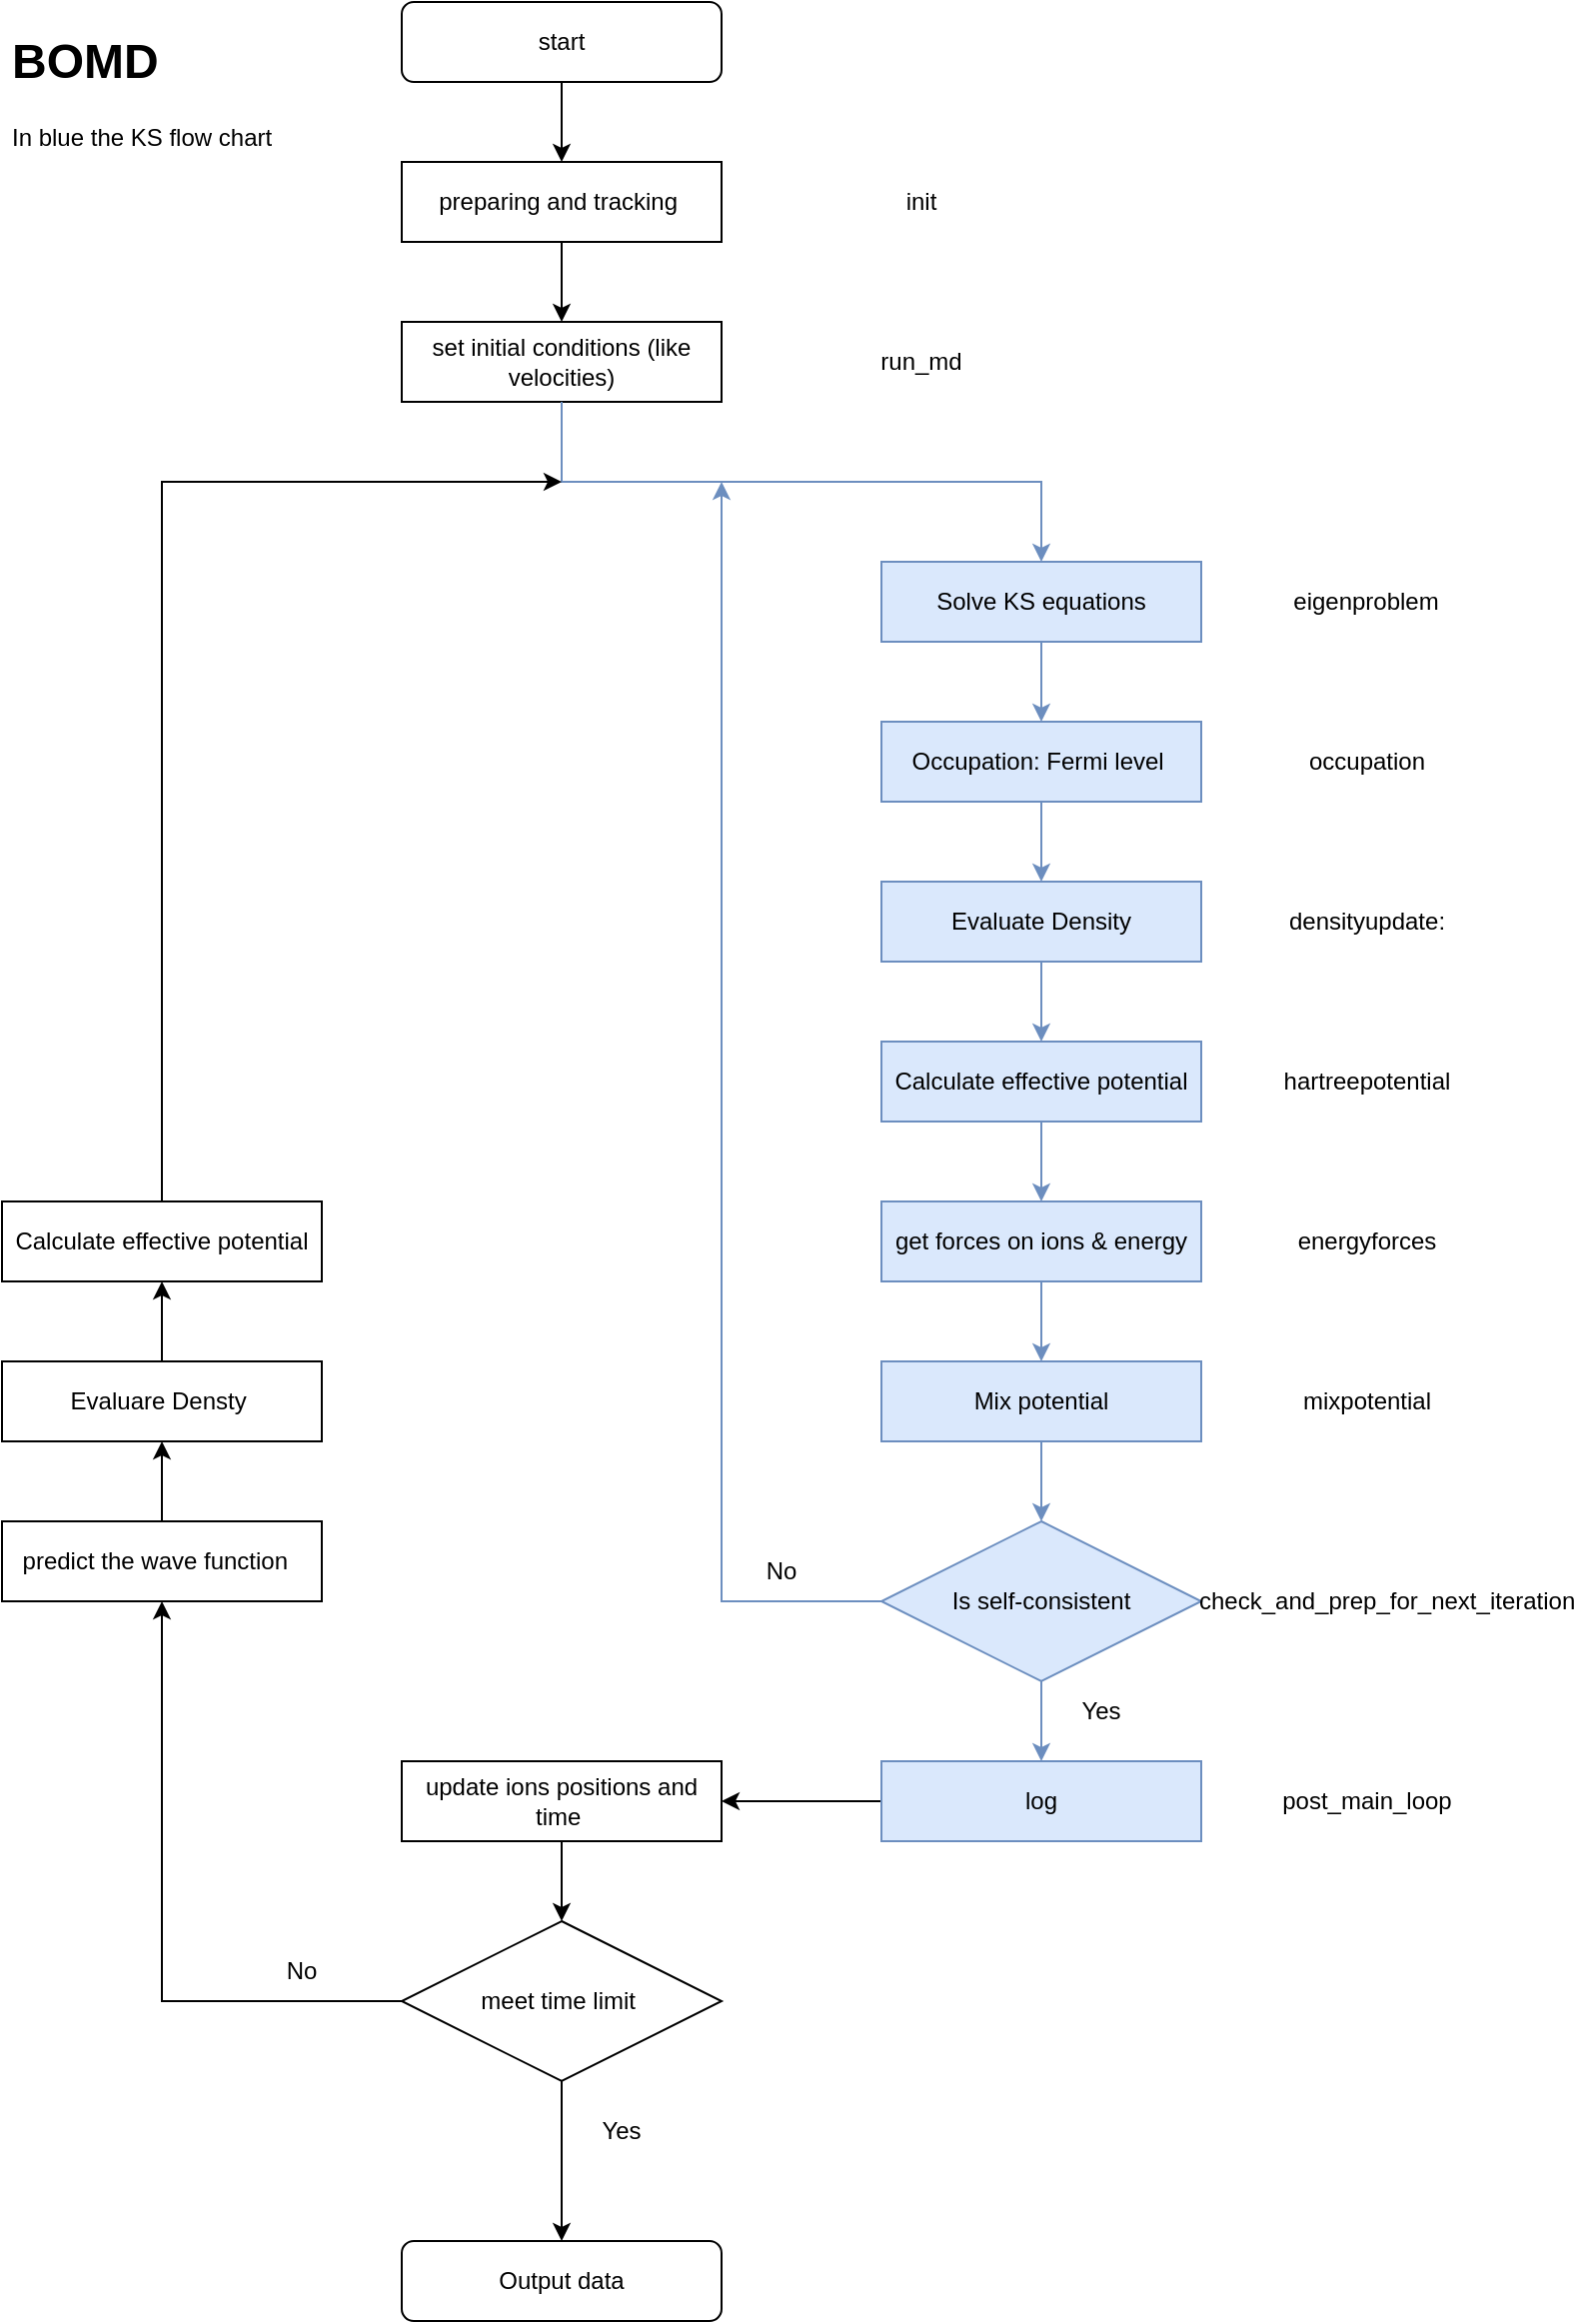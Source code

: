 <mxfile version="22.1.3" type="github">
  <diagram name="Page-1" id="-SIVK1E6oZ09lXkcMLKm">
    <mxGraphModel dx="2074" dy="1154" grid="1" gridSize="10" guides="1" tooltips="1" connect="1" arrows="1" fold="1" page="1" pageScale="1" pageWidth="827" pageHeight="1169" math="0" shadow="0">
      <root>
        <mxCell id="0" />
        <mxCell id="1" parent="0" />
        <mxCell id="9r3BYEOS67pcIvl67Uza-2" value="" style="edgeStyle=orthogonalEdgeStyle;rounded=0;orthogonalLoop=1;jettySize=auto;html=1;" edge="1" parent="1" source="Ue6L1OjSX2DR5XMfz1BU-1" target="9r3BYEOS67pcIvl67Uza-1">
          <mxGeometry relative="1" as="geometry" />
        </mxCell>
        <mxCell id="Ue6L1OjSX2DR5XMfz1BU-1" value="start" style="rounded=1;whiteSpace=wrap;html=1;" parent="1" vertex="1">
          <mxGeometry x="240" width="160" height="40" as="geometry" />
        </mxCell>
        <mxCell id="Ue6L1OjSX2DR5XMfz1BU-3" value="set initial conditions (like velocities)" style="rounded=0;whiteSpace=wrap;html=1;" parent="1" vertex="1">
          <mxGeometry x="240" y="160" width="160" height="40" as="geometry" />
        </mxCell>
        <mxCell id="Ue6L1OjSX2DR5XMfz1BU-5" value="" style="endArrow=classic;html=1;rounded=0;exitX=0.5;exitY=1;exitDx=0;exitDy=0;fillColor=#dae8fc;strokeColor=#6c8ebf;" parent="1" source="Ue6L1OjSX2DR5XMfz1BU-3" target="Ue6L1OjSX2DR5XMfz1BU-8" edge="1">
          <mxGeometry width="50" height="50" relative="1" as="geometry">
            <mxPoint x="390" y="660" as="sourcePoint" />
            <mxPoint x="560" y="280" as="targetPoint" />
            <Array as="points">
              <mxPoint x="320" y="240" />
              <mxPoint x="560" y="240" />
            </Array>
          </mxGeometry>
        </mxCell>
        <mxCell id="Ue6L1OjSX2DR5XMfz1BU-8" value="Solve KS equations" style="rounded=0;whiteSpace=wrap;html=1;fillColor=#dae8fc;strokeColor=#6c8ebf;" parent="1" vertex="1">
          <mxGeometry x="480" y="280" width="160" height="40" as="geometry" />
        </mxCell>
        <mxCell id="Ue6L1OjSX2DR5XMfz1BU-9" value="" style="endArrow=classic;html=1;rounded=0;fillColor=#dae8fc;strokeColor=#6c8ebf;entryX=0.5;entryY=0;entryDx=0;entryDy=0;exitX=0.5;exitY=1;exitDx=0;exitDy=0;" parent="1" source="MHTzVRPPaBmtSpPERHRW-2" target="VQXfurW5IAsP7iQQ4xWf-174" edge="1">
          <mxGeometry width="50" height="50" relative="1" as="geometry">
            <mxPoint x="560" y="480" as="sourcePoint" />
            <mxPoint x="560" y="520" as="targetPoint" />
          </mxGeometry>
        </mxCell>
        <mxCell id="Ue6L1OjSX2DR5XMfz1BU-11" value="" style="endArrow=classic;html=1;rounded=0;fillColor=#dae8fc;strokeColor=#6c8ebf;exitX=0.5;exitY=1;exitDx=0;exitDy=0;" parent="1" source="VQXfurW5IAsP7iQQ4xWf-180" target="Ue6L1OjSX2DR5XMfz1BU-12" edge="1">
          <mxGeometry width="50" height="50" relative="1" as="geometry">
            <mxPoint x="560" y="660" as="sourcePoint" />
            <mxPoint x="440" y="610" as="targetPoint" />
          </mxGeometry>
        </mxCell>
        <mxCell id="VQXfurW5IAsP7iQQ4xWf-189" value="" style="edgeStyle=orthogonalEdgeStyle;rounded=0;orthogonalLoop=1;jettySize=auto;html=1;fillColor=#dae8fc;strokeColor=#6c8ebf;" parent="1" source="Ue6L1OjSX2DR5XMfz1BU-12" target="VQXfurW5IAsP7iQQ4xWf-188" edge="1">
          <mxGeometry relative="1" as="geometry" />
        </mxCell>
        <mxCell id="Ue6L1OjSX2DR5XMfz1BU-12" value="Is self-consistent" style="rhombus;whiteSpace=wrap;html=1;verticalAlign=middle;fillColor=#dae8fc;strokeColor=#6c8ebf;" parent="1" vertex="1">
          <mxGeometry x="480" y="760" width="160" height="80" as="geometry" />
        </mxCell>
        <mxCell id="Ue6L1OjSX2DR5XMfz1BU-13" value="" style="endArrow=classic;html=1;rounded=0;exitX=0;exitY=0.5;exitDx=0;exitDy=0;fillColor=#dae8fc;strokeColor=#6c8ebf;" parent="1" source="Ue6L1OjSX2DR5XMfz1BU-12" edge="1">
          <mxGeometry width="50" height="50" relative="1" as="geometry">
            <mxPoint x="390" y="660" as="sourcePoint" />
            <mxPoint x="400" y="240" as="targetPoint" />
            <Array as="points">
              <mxPoint x="400" y="800" />
            </Array>
          </mxGeometry>
        </mxCell>
        <mxCell id="Ue6L1OjSX2DR5XMfz1BU-17" style="edgeStyle=orthogonalEdgeStyle;rounded=0;orthogonalLoop=1;jettySize=auto;html=1;exitX=0.5;exitY=1;exitDx=0;exitDy=0;" parent="1" edge="1">
          <mxGeometry relative="1" as="geometry">
            <mxPoint x="560" y="880" as="sourcePoint" />
            <mxPoint x="560" y="880" as="targetPoint" />
          </mxGeometry>
        </mxCell>
        <mxCell id="Ue6L1OjSX2DR5XMfz1BU-22" value="" style="edgeStyle=orthogonalEdgeStyle;rounded=0;orthogonalLoop=1;jettySize=auto;html=1;" parent="1" source="Ue6L1OjSX2DR5XMfz1BU-19" target="Ue6L1OjSX2DR5XMfz1BU-21" edge="1">
          <mxGeometry relative="1" as="geometry" />
        </mxCell>
        <mxCell id="Ue6L1OjSX2DR5XMfz1BU-19" value="update ions positions and time&amp;nbsp;" style="rounded=0;whiteSpace=wrap;html=1;" parent="1" vertex="1">
          <mxGeometry x="240" y="880" width="160" height="40" as="geometry" />
        </mxCell>
        <mxCell id="Csiwkghj5vNug75Si9de-7" style="edgeStyle=orthogonalEdgeStyle;rounded=0;orthogonalLoop=1;jettySize=auto;html=1;exitX=0;exitY=0.5;exitDx=0;exitDy=0;" parent="1" source="Ue6L1OjSX2DR5XMfz1BU-21" target="Csiwkghj5vNug75Si9de-1" edge="1">
          <mxGeometry relative="1" as="geometry" />
        </mxCell>
        <mxCell id="Ue6L1OjSX2DR5XMfz1BU-21" value="meet time limit&amp;nbsp;" style="rhombus;whiteSpace=wrap;html=1;rounded=0;" parent="1" vertex="1">
          <mxGeometry x="240" y="960" width="160" height="80" as="geometry" />
        </mxCell>
        <mxCell id="Ue6L1OjSX2DR5XMfz1BU-25" value="Output data" style="rounded=1;whiteSpace=wrap;html=1;" parent="1" vertex="1">
          <mxGeometry x="240" y="1120" width="160" height="40" as="geometry" />
        </mxCell>
        <mxCell id="Ue6L1OjSX2DR5XMfz1BU-26" value="" style="endArrow=classic;html=1;rounded=0;" parent="1" target="Ue6L1OjSX2DR5XMfz1BU-25" edge="1">
          <mxGeometry width="50" height="50" relative="1" as="geometry">
            <mxPoint x="320" y="1040" as="sourcePoint" />
            <mxPoint x="370" y="990" as="targetPoint" />
          </mxGeometry>
        </mxCell>
        <mxCell id="Ue6L1OjSX2DR5XMfz1BU-27" value="Yes" style="text;html=1;strokeColor=none;fillColor=none;align=center;verticalAlign=middle;whiteSpace=wrap;rounded=0;" parent="1" vertex="1">
          <mxGeometry x="560" y="840" width="60" height="30" as="geometry" />
        </mxCell>
        <mxCell id="Ue6L1OjSX2DR5XMfz1BU-28" value="Yes" style="text;html=1;strokeColor=none;fillColor=none;align=center;verticalAlign=middle;whiteSpace=wrap;rounded=0;" parent="1" vertex="1">
          <mxGeometry x="320" y="1050" width="60" height="30" as="geometry" />
        </mxCell>
        <mxCell id="Ue6L1OjSX2DR5XMfz1BU-29" value="No" style="text;html=1;strokeColor=none;fillColor=none;align=center;verticalAlign=middle;whiteSpace=wrap;rounded=0;" parent="1" vertex="1">
          <mxGeometry x="160" y="970" width="60" height="30" as="geometry" />
        </mxCell>
        <mxCell id="Ue6L1OjSX2DR5XMfz1BU-30" value="No" style="text;html=1;strokeColor=none;fillColor=none;align=center;verticalAlign=middle;whiteSpace=wrap;rounded=0;" parent="1" vertex="1">
          <mxGeometry x="400" y="770" width="60" height="30" as="geometry" />
        </mxCell>
        <mxCell id="Ue6L1OjSX2DR5XMfz1BU-31" value="&lt;h1&gt;BOMD&lt;/h1&gt;&lt;div&gt;In blue the KS flow chart&lt;/div&gt;" style="text;html=1;strokeColor=none;fillColor=none;spacing=5;spacingTop=-20;whiteSpace=wrap;overflow=hidden;rounded=0;" parent="1" vertex="1">
          <mxGeometry x="40" y="10" width="200" height="80" as="geometry" />
        </mxCell>
        <mxCell id="MHTzVRPPaBmtSpPERHRW-2" value="Occupation: Fermi level&amp;nbsp;" style="rounded=0;whiteSpace=wrap;html=1;fillColor=#dae8fc;strokeColor=#6c8ebf;" parent="1" vertex="1">
          <mxGeometry x="480" y="360" width="160" height="40" as="geometry" />
        </mxCell>
        <mxCell id="MHTzVRPPaBmtSpPERHRW-5" value="" style="endArrow=classic;html=1;rounded=0;exitX=0.5;exitY=1;exitDx=0;exitDy=0;fillColor=#dae8fc;strokeColor=#6c8ebf;" parent="1" source="Ue6L1OjSX2DR5XMfz1BU-8" target="MHTzVRPPaBmtSpPERHRW-2" edge="1">
          <mxGeometry width="50" height="50" relative="1" as="geometry">
            <mxPoint x="570" y="270" as="sourcePoint" />
            <mxPoint x="560" y="340" as="targetPoint" />
          </mxGeometry>
        </mxCell>
        <mxCell id="MHTzVRPPaBmtSpPERHRW-9" value="densityupdate:" style="text;html=1;strokeColor=none;fillColor=none;align=center;verticalAlign=middle;whiteSpace=wrap;rounded=0;" parent="1" vertex="1">
          <mxGeometry x="677.5" y="440" width="90" height="40" as="geometry" />
        </mxCell>
        <mxCell id="MHTzVRPPaBmtSpPERHRW-10" value="hartreepotential" style="text;whiteSpace=wrap;verticalAlign=middle;align=center;" parent="1" vertex="1">
          <mxGeometry x="677.5" y="520" width="90" height="40" as="geometry" />
        </mxCell>
        <mxCell id="MHTzVRPPaBmtSpPERHRW-11" value="occupation" style="text;whiteSpace=wrap;html=1;verticalAlign=middle;align=center;" parent="1" vertex="1">
          <mxGeometry x="677.5" y="360" width="90" height="40" as="geometry" />
        </mxCell>
        <mxCell id="MHTzVRPPaBmtSpPERHRW-18" value="eigenproblem" style="text;html=1;strokeColor=none;fillColor=none;align=center;verticalAlign=middle;whiteSpace=wrap;rounded=0;" parent="1" vertex="1">
          <mxGeometry x="670" y="280" width="105" height="40" as="geometry" />
        </mxCell>
        <mxCell id="MHTzVRPPaBmtSpPERHRW-19" value="check_and_prep_for_next_iteration" style="text;whiteSpace=wrap;verticalAlign=middle;" parent="1" vertex="1">
          <mxGeometry x="637" y="780" width="190" height="40" as="geometry" />
        </mxCell>
        <mxCell id="VQXfurW5IAsP7iQQ4xWf-172" style="edgeStyle=orthogonalEdgeStyle;rounded=0;orthogonalLoop=1;jettySize=auto;html=1;exitX=0.5;exitY=1;exitDx=0;exitDy=0;entryX=0.5;entryY=0;entryDx=0;entryDy=0;fillColor=#dae8fc;strokeColor=#6c8ebf;" parent="1" source="VQXfurW5IAsP7iQQ4xWf-170" target="VQXfurW5IAsP7iQQ4xWf-177" edge="1">
          <mxGeometry relative="1" as="geometry">
            <mxPoint x="560" y="620" as="targetPoint" />
          </mxGeometry>
        </mxCell>
        <mxCell id="VQXfurW5IAsP7iQQ4xWf-170" value="Calculate effective potential" style="rounded=0;whiteSpace=wrap;html=1;fillColor=#dae8fc;strokeColor=#6c8ebf;" parent="1" vertex="1">
          <mxGeometry x="480" y="520" width="160" height="40" as="geometry" />
        </mxCell>
        <mxCell id="VQXfurW5IAsP7iQQ4xWf-173" value="energyforces" style="text;whiteSpace=wrap;html=1;verticalAlign=middle;align=center;" parent="1" vertex="1">
          <mxGeometry x="677.5" y="600" width="90" height="40" as="geometry" />
        </mxCell>
        <mxCell id="VQXfurW5IAsP7iQQ4xWf-193" value="" style="edgeStyle=orthogonalEdgeStyle;rounded=0;orthogonalLoop=1;jettySize=auto;html=1;fillColor=#dae8fc;strokeColor=#6c8ebf;" parent="1" source="VQXfurW5IAsP7iQQ4xWf-174" target="VQXfurW5IAsP7iQQ4xWf-170" edge="1">
          <mxGeometry relative="1" as="geometry" />
        </mxCell>
        <mxCell id="VQXfurW5IAsP7iQQ4xWf-174" value="Evaluate Density" style="rounded=0;whiteSpace=wrap;html=1;fillColor=#dae8fc;strokeColor=#6c8ebf;" parent="1" vertex="1">
          <mxGeometry x="480" y="440" width="160" height="40" as="geometry" />
        </mxCell>
        <mxCell id="VQXfurW5IAsP7iQQ4xWf-177" value="get forces on ions &amp;amp; energy" style="rounded=0;whiteSpace=wrap;html=1;fillColor=#dae8fc;strokeColor=#6c8ebf;" parent="1" vertex="1">
          <mxGeometry x="480" y="600" width="160" height="40" as="geometry" />
        </mxCell>
        <mxCell id="VQXfurW5IAsP7iQQ4xWf-181" value="" style="endArrow=classic;html=1;rounded=0;fillColor=#dae8fc;strokeColor=#6c8ebf;exitX=0.5;exitY=1;exitDx=0;exitDy=0;" parent="1" source="VQXfurW5IAsP7iQQ4xWf-177" target="VQXfurW5IAsP7iQQ4xWf-180" edge="1">
          <mxGeometry width="50" height="50" relative="1" as="geometry">
            <mxPoint x="560" y="660" as="sourcePoint" />
            <mxPoint x="560" y="760" as="targetPoint" />
          </mxGeometry>
        </mxCell>
        <mxCell id="VQXfurW5IAsP7iQQ4xWf-180" value="Mix potential" style="rounded=0;whiteSpace=wrap;html=1;fillColor=#dae8fc;strokeColor=#6c8ebf;" parent="1" vertex="1">
          <mxGeometry x="480" y="680" width="160" height="40" as="geometry" />
        </mxCell>
        <mxCell id="VQXfurW5IAsP7iQQ4xWf-187" value="mixpotential" style="text;whiteSpace=wrap;html=1;verticalAlign=middle;align=center;" parent="1" vertex="1">
          <mxGeometry x="677.5" y="680" width="90" height="40" as="geometry" />
        </mxCell>
        <mxCell id="VQXfurW5IAsP7iQQ4xWf-190" value="" style="edgeStyle=orthogonalEdgeStyle;rounded=0;orthogonalLoop=1;jettySize=auto;html=1;" parent="1" source="VQXfurW5IAsP7iQQ4xWf-188" target="Ue6L1OjSX2DR5XMfz1BU-19" edge="1">
          <mxGeometry relative="1" as="geometry" />
        </mxCell>
        <mxCell id="VQXfurW5IAsP7iQQ4xWf-188" value="log" style="whiteSpace=wrap;html=1;fillColor=#dae8fc;strokeColor=#6c8ebf;" parent="1" vertex="1">
          <mxGeometry x="480" y="880" width="160" height="40" as="geometry" />
        </mxCell>
        <mxCell id="VQXfurW5IAsP7iQQ4xWf-192" value="post_main_loop" style="text;whiteSpace=wrap;html=1;verticalAlign=middle;align=center;" parent="1" vertex="1">
          <mxGeometry x="677.5" y="880" width="90" height="40" as="geometry" />
        </mxCell>
        <mxCell id="Csiwkghj5vNug75Si9de-3" value="" style="edgeStyle=orthogonalEdgeStyle;rounded=0;orthogonalLoop=1;jettySize=auto;html=1;" parent="1" source="Csiwkghj5vNug75Si9de-1" target="Csiwkghj5vNug75Si9de-2" edge="1">
          <mxGeometry relative="1" as="geometry" />
        </mxCell>
        <mxCell id="Csiwkghj5vNug75Si9de-1" value="predict the wave function&amp;nbsp;&amp;nbsp;" style="rounded=0;whiteSpace=wrap;html=1;" parent="1" vertex="1">
          <mxGeometry x="40" y="760" width="160" height="40" as="geometry" />
        </mxCell>
        <mxCell id="Csiwkghj5vNug75Si9de-5" value="" style="edgeStyle=orthogonalEdgeStyle;rounded=0;orthogonalLoop=1;jettySize=auto;html=1;" parent="1" source="Csiwkghj5vNug75Si9de-2" target="Csiwkghj5vNug75Si9de-4" edge="1">
          <mxGeometry relative="1" as="geometry" />
        </mxCell>
        <mxCell id="Csiwkghj5vNug75Si9de-2" value="Evaluare Densty&amp;nbsp;" style="whiteSpace=wrap;html=1;rounded=0;" parent="1" vertex="1">
          <mxGeometry x="40" y="680" width="160" height="40" as="geometry" />
        </mxCell>
        <mxCell id="Csiwkghj5vNug75Si9de-4" value="Calculate effective potential" style="whiteSpace=wrap;html=1;rounded=0;" parent="1" vertex="1">
          <mxGeometry x="40" y="600" width="160" height="40" as="geometry" />
        </mxCell>
        <mxCell id="Csiwkghj5vNug75Si9de-6" value="" style="endArrow=classic;html=1;rounded=0;exitX=0.5;exitY=0;exitDx=0;exitDy=0;" parent="1" source="Csiwkghj5vNug75Si9de-4" edge="1">
          <mxGeometry width="50" height="50" relative="1" as="geometry">
            <mxPoint x="180" y="560" as="sourcePoint" />
            <mxPoint x="320" y="240" as="targetPoint" />
            <Array as="points">
              <mxPoint x="120" y="560" />
              <mxPoint x="120" y="240" />
              <mxPoint x="280" y="240" />
            </Array>
          </mxGeometry>
        </mxCell>
        <mxCell id="9r3BYEOS67pcIvl67Uza-4" value="" style="edgeStyle=orthogonalEdgeStyle;rounded=0;orthogonalLoop=1;jettySize=auto;html=1;" edge="1" parent="1" source="9r3BYEOS67pcIvl67Uza-1" target="Ue6L1OjSX2DR5XMfz1BU-3">
          <mxGeometry relative="1" as="geometry" />
        </mxCell>
        <mxCell id="9r3BYEOS67pcIvl67Uza-1" value="preparing and tracking&amp;nbsp;" style="rounded=0;whiteSpace=wrap;html=1;" vertex="1" parent="1">
          <mxGeometry x="240" y="80" width="160" height="40" as="geometry" />
        </mxCell>
        <mxCell id="9r3BYEOS67pcIvl67Uza-3" value="init" style="text;html=1;strokeColor=none;fillColor=none;align=center;verticalAlign=middle;whiteSpace=wrap;rounded=0;" vertex="1" parent="1">
          <mxGeometry x="440" y="80" width="120" height="40" as="geometry" />
        </mxCell>
        <mxCell id="9r3BYEOS67pcIvl67Uza-5" value="run_md" style="text;html=1;strokeColor=none;fillColor=none;align=center;verticalAlign=middle;whiteSpace=wrap;rounded=0;" vertex="1" parent="1">
          <mxGeometry x="440" y="160" width="120" height="40" as="geometry" />
        </mxCell>
      </root>
    </mxGraphModel>
  </diagram>
</mxfile>
